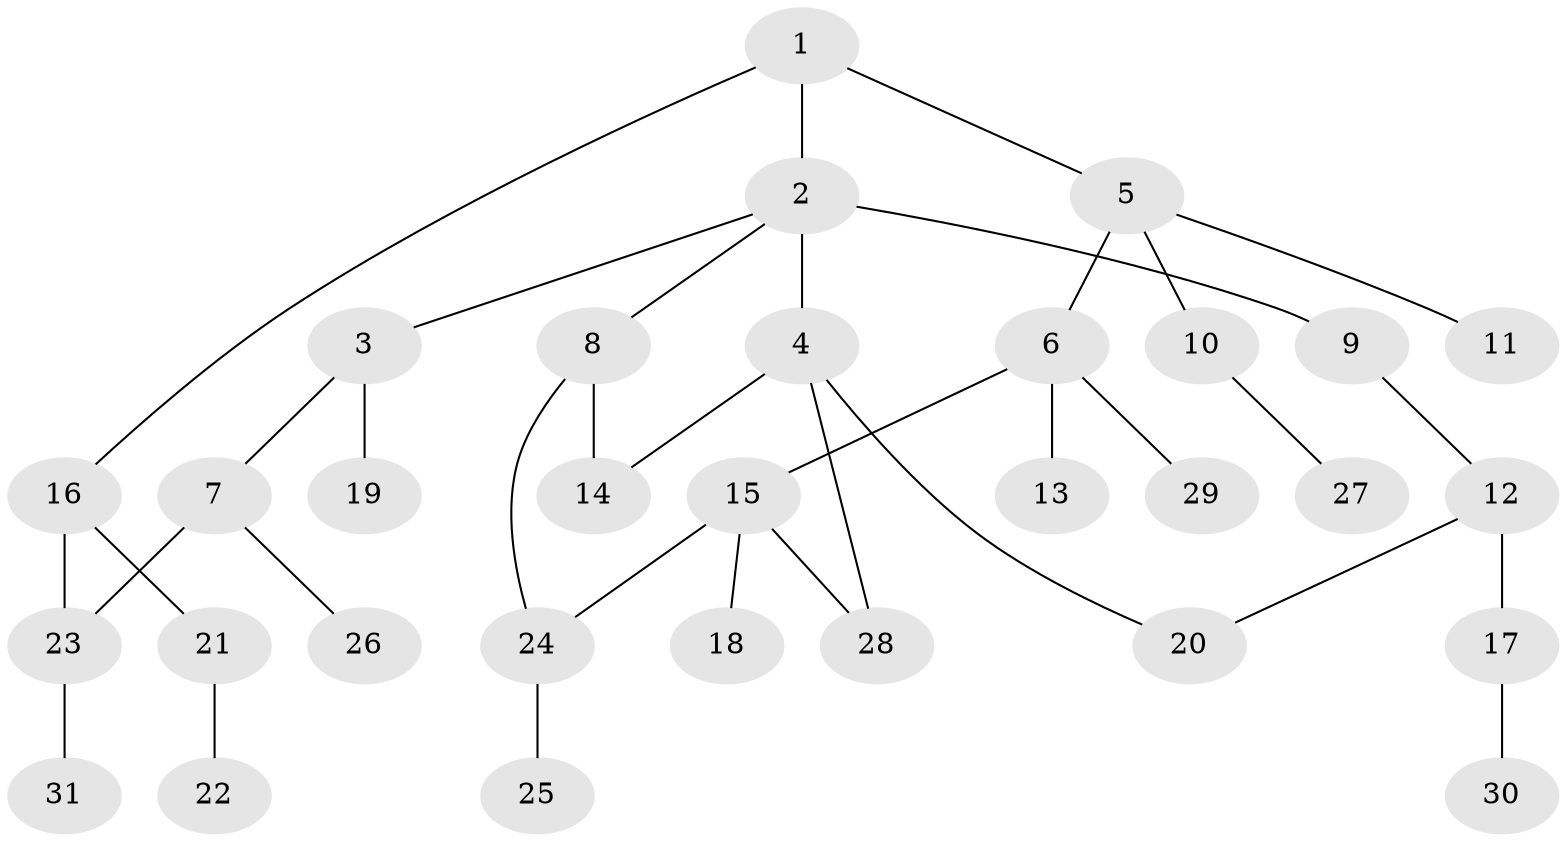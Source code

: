 // original degree distribution, {4: 0.06557377049180328, 5: 0.06557377049180328, 6: 0.01639344262295082, 3: 0.13114754098360656, 1: 0.36065573770491804, 2: 0.36065573770491804}
// Generated by graph-tools (version 1.1) at 2025/34/03/09/25 02:34:29]
// undirected, 31 vertices, 35 edges
graph export_dot {
graph [start="1"]
  node [color=gray90,style=filled];
  1;
  2;
  3;
  4;
  5;
  6;
  7;
  8;
  9;
  10;
  11;
  12;
  13;
  14;
  15;
  16;
  17;
  18;
  19;
  20;
  21;
  22;
  23;
  24;
  25;
  26;
  27;
  28;
  29;
  30;
  31;
  1 -- 2 [weight=1.0];
  1 -- 5 [weight=1.0];
  1 -- 16 [weight=1.0];
  2 -- 3 [weight=1.0];
  2 -- 4 [weight=2.0];
  2 -- 8 [weight=1.0];
  2 -- 9 [weight=1.0];
  3 -- 7 [weight=1.0];
  3 -- 19 [weight=2.0];
  4 -- 14 [weight=1.0];
  4 -- 20 [weight=1.0];
  4 -- 28 [weight=1.0];
  5 -- 6 [weight=1.0];
  5 -- 10 [weight=1.0];
  5 -- 11 [weight=1.0];
  6 -- 13 [weight=1.0];
  6 -- 15 [weight=1.0];
  6 -- 29 [weight=1.0];
  7 -- 23 [weight=1.0];
  7 -- 26 [weight=1.0];
  8 -- 14 [weight=1.0];
  8 -- 24 [weight=1.0];
  9 -- 12 [weight=1.0];
  10 -- 27 [weight=1.0];
  12 -- 17 [weight=1.0];
  12 -- 20 [weight=1.0];
  15 -- 18 [weight=2.0];
  15 -- 24 [weight=1.0];
  15 -- 28 [weight=1.0];
  16 -- 21 [weight=1.0];
  16 -- 23 [weight=2.0];
  17 -- 30 [weight=2.0];
  21 -- 22 [weight=1.0];
  23 -- 31 [weight=1.0];
  24 -- 25 [weight=1.0];
}
